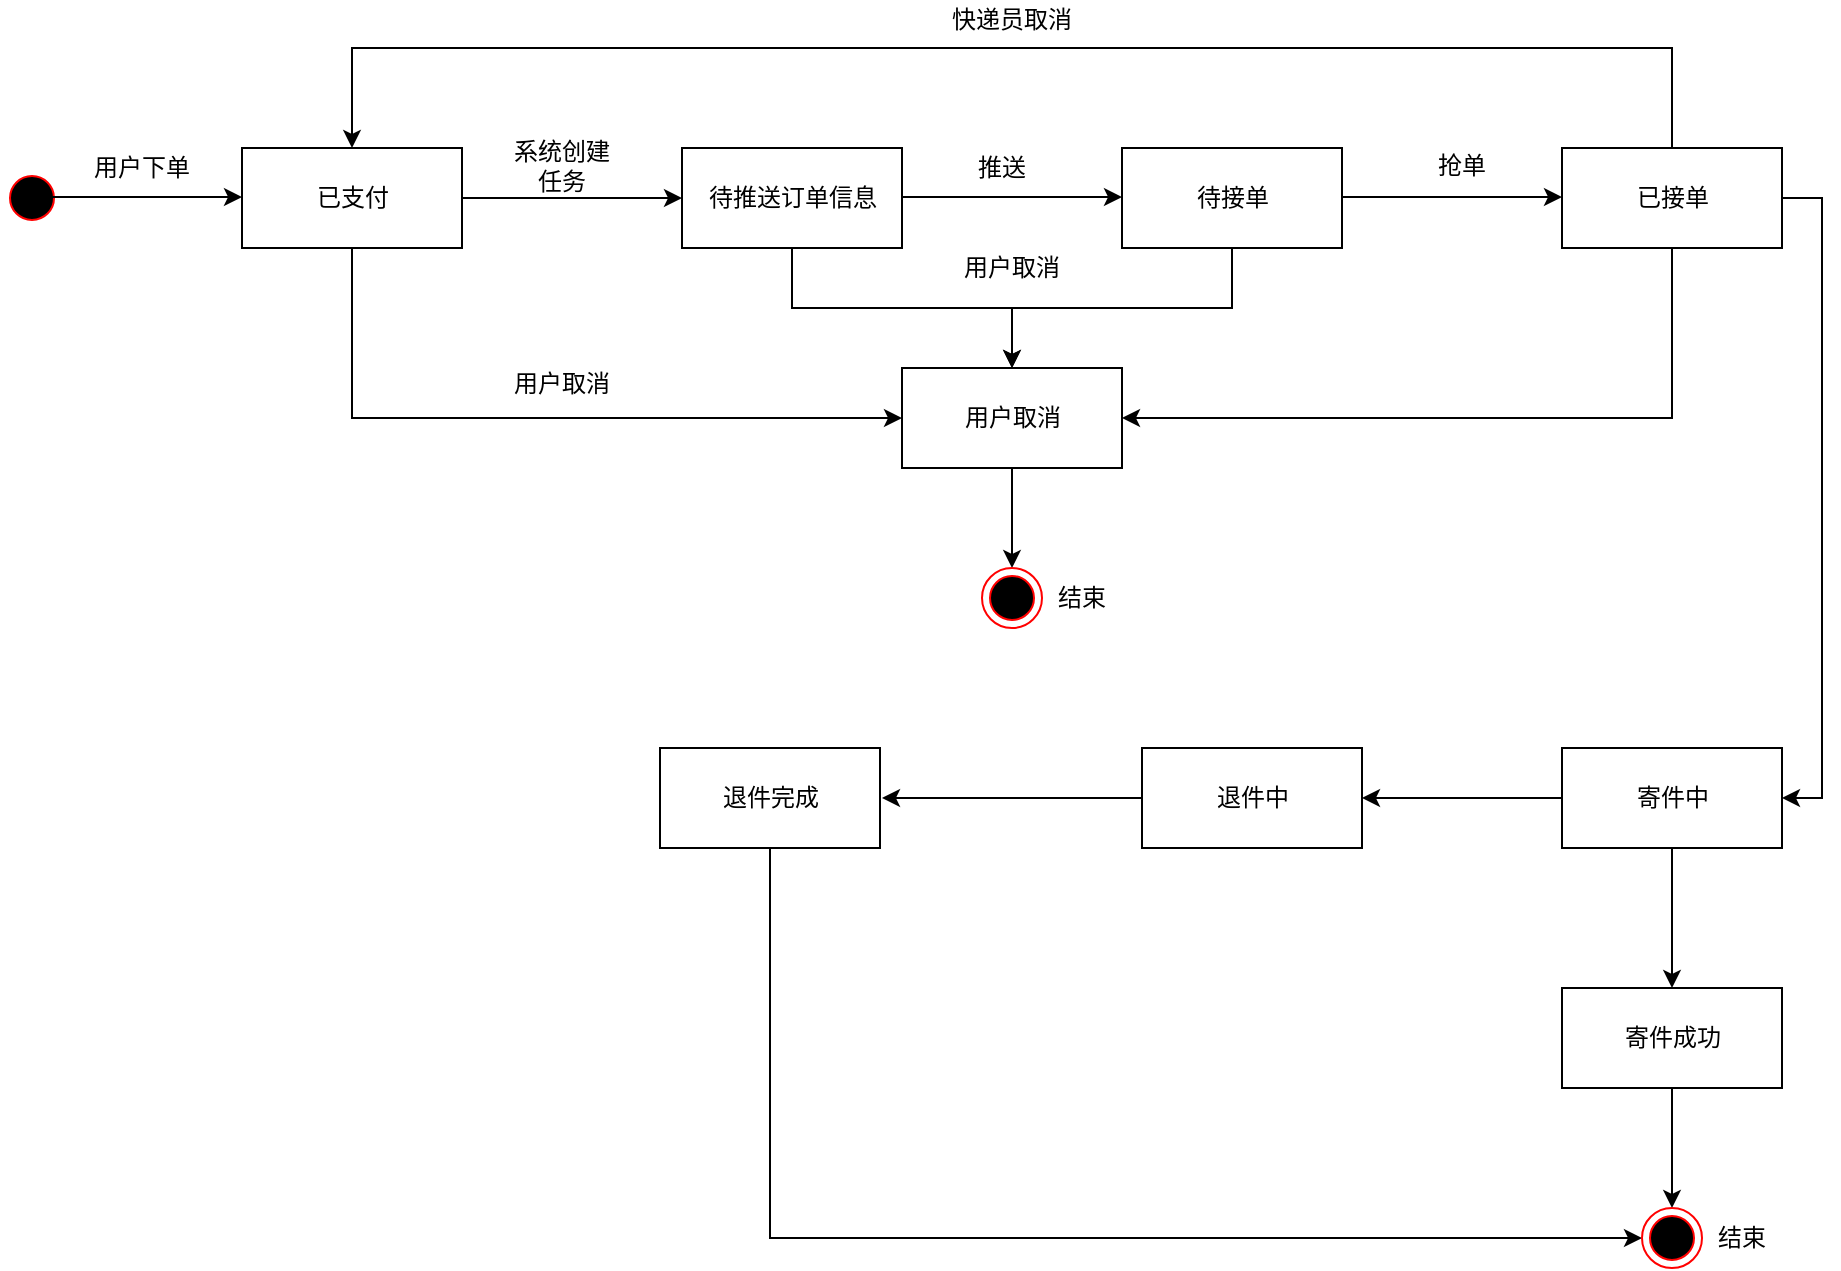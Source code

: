 <mxfile version="14.2.9" type="github">
  <diagram id="0HUq5OSSfQFf98RePbkd" name="第 1 页">
    <mxGraphModel dx="740" dy="490" grid="1" gridSize="10" guides="1" tooltips="1" connect="1" arrows="1" fold="1" page="1" pageScale="1" pageWidth="827" pageHeight="1169" math="0" shadow="0">
      <root>
        <mxCell id="0" />
        <mxCell id="1" parent="0" />
        <mxCell id="m1J_qlZTNVkyLebTVixf-1" value="" style="ellipse;html=1;shape=startState;fillColor=#000000;strokeColor=#ff0000;" vertex="1" parent="1">
          <mxGeometry x="30" y="180" width="30" height="30" as="geometry" />
        </mxCell>
        <mxCell id="m1J_qlZTNVkyLebTVixf-9" style="edgeStyle=orthogonalEdgeStyle;rounded=0;orthogonalLoop=1;jettySize=auto;html=1;exitX=1;exitY=0.5;exitDx=0;exitDy=0;entryX=0;entryY=0.5;entryDx=0;entryDy=0;" edge="1" parent="1" source="m1J_qlZTNVkyLebTVixf-3" target="m1J_qlZTNVkyLebTVixf-6">
          <mxGeometry relative="1" as="geometry" />
        </mxCell>
        <mxCell id="m1J_qlZTNVkyLebTVixf-23" style="edgeStyle=orthogonalEdgeStyle;rounded=0;orthogonalLoop=1;jettySize=auto;html=1;exitX=0.5;exitY=1;exitDx=0;exitDy=0;entryX=0;entryY=0.5;entryDx=0;entryDy=0;" edge="1" parent="1" source="m1J_qlZTNVkyLebTVixf-3" target="m1J_qlZTNVkyLebTVixf-22">
          <mxGeometry relative="1" as="geometry" />
        </mxCell>
        <mxCell id="m1J_qlZTNVkyLebTVixf-3" value="已支付" style="html=1;" vertex="1" parent="1">
          <mxGeometry x="150" y="170" width="110" height="50" as="geometry" />
        </mxCell>
        <mxCell id="m1J_qlZTNVkyLebTVixf-4" value="用户下单" style="text;html=1;strokeColor=none;fillColor=none;align=center;verticalAlign=middle;whiteSpace=wrap;rounded=0;" vertex="1" parent="1">
          <mxGeometry x="70" y="170" width="60" height="20" as="geometry" />
        </mxCell>
        <mxCell id="m1J_qlZTNVkyLebTVixf-25" style="edgeStyle=orthogonalEdgeStyle;rounded=0;orthogonalLoop=1;jettySize=auto;html=1;exitX=0.5;exitY=1;exitDx=0;exitDy=0;" edge="1" parent="1" source="m1J_qlZTNVkyLebTVixf-6" target="m1J_qlZTNVkyLebTVixf-22">
          <mxGeometry relative="1" as="geometry" />
        </mxCell>
        <mxCell id="m1J_qlZTNVkyLebTVixf-6" value="待推送订单信息" style="html=1;" vertex="1" parent="1">
          <mxGeometry x="370" y="170" width="110" height="50" as="geometry" />
        </mxCell>
        <mxCell id="m1J_qlZTNVkyLebTVixf-10" style="edgeStyle=orthogonalEdgeStyle;rounded=0;orthogonalLoop=1;jettySize=auto;html=1;exitX=1;exitY=0.5;exitDx=0;exitDy=0;entryX=0;entryY=0.5;entryDx=0;entryDy=0;" edge="1" parent="1">
          <mxGeometry relative="1" as="geometry">
            <mxPoint x="40" y="194.5" as="sourcePoint" />
            <mxPoint x="150" y="194.5" as="targetPoint" />
          </mxGeometry>
        </mxCell>
        <mxCell id="m1J_qlZTNVkyLebTVixf-11" value="系统创建任务" style="text;html=1;strokeColor=none;fillColor=none;align=center;verticalAlign=middle;whiteSpace=wrap;rounded=0;" vertex="1" parent="1">
          <mxGeometry x="280" y="169" width="60" height="20" as="geometry" />
        </mxCell>
        <mxCell id="m1J_qlZTNVkyLebTVixf-26" style="edgeStyle=orthogonalEdgeStyle;rounded=0;orthogonalLoop=1;jettySize=auto;html=1;exitX=0.5;exitY=1;exitDx=0;exitDy=0;" edge="1" parent="1" source="m1J_qlZTNVkyLebTVixf-12" target="m1J_qlZTNVkyLebTVixf-22">
          <mxGeometry relative="1" as="geometry" />
        </mxCell>
        <mxCell id="m1J_qlZTNVkyLebTVixf-12" value="待接单" style="html=1;" vertex="1" parent="1">
          <mxGeometry x="590" y="170" width="110" height="50" as="geometry" />
        </mxCell>
        <mxCell id="m1J_qlZTNVkyLebTVixf-13" style="edgeStyle=orthogonalEdgeStyle;rounded=0;orthogonalLoop=1;jettySize=auto;html=1;exitX=1;exitY=0.5;exitDx=0;exitDy=0;entryX=0;entryY=0.5;entryDx=0;entryDy=0;" edge="1" parent="1">
          <mxGeometry relative="1" as="geometry">
            <mxPoint x="480" y="194.5" as="sourcePoint" />
            <mxPoint x="590" y="194.5" as="targetPoint" />
          </mxGeometry>
        </mxCell>
        <mxCell id="m1J_qlZTNVkyLebTVixf-14" value="推送" style="text;html=1;strokeColor=none;fillColor=none;align=center;verticalAlign=middle;whiteSpace=wrap;rounded=0;" vertex="1" parent="1">
          <mxGeometry x="500" y="170" width="60" height="20" as="geometry" />
        </mxCell>
        <mxCell id="m1J_qlZTNVkyLebTVixf-16" style="edgeStyle=orthogonalEdgeStyle;rounded=0;orthogonalLoop=1;jettySize=auto;html=1;exitX=0.5;exitY=0;exitDx=0;exitDy=0;entryX=0.5;entryY=0;entryDx=0;entryDy=0;" edge="1" parent="1" source="m1J_qlZTNVkyLebTVixf-15" target="m1J_qlZTNVkyLebTVixf-3">
          <mxGeometry relative="1" as="geometry">
            <Array as="points">
              <mxPoint x="865" y="120" />
              <mxPoint x="205" y="120" />
            </Array>
          </mxGeometry>
        </mxCell>
        <mxCell id="m1J_qlZTNVkyLebTVixf-21" style="edgeStyle=orthogonalEdgeStyle;rounded=0;orthogonalLoop=1;jettySize=auto;html=1;exitX=1;exitY=0.5;exitDx=0;exitDy=0;entryX=1;entryY=0.5;entryDx=0;entryDy=0;" edge="1" parent="1" source="m1J_qlZTNVkyLebTVixf-15" target="m1J_qlZTNVkyLebTVixf-20">
          <mxGeometry relative="1" as="geometry" />
        </mxCell>
        <mxCell id="m1J_qlZTNVkyLebTVixf-28" style="edgeStyle=orthogonalEdgeStyle;rounded=0;orthogonalLoop=1;jettySize=auto;html=1;exitX=0.5;exitY=1;exitDx=0;exitDy=0;entryX=1;entryY=0.5;entryDx=0;entryDy=0;" edge="1" parent="1" source="m1J_qlZTNVkyLebTVixf-15" target="m1J_qlZTNVkyLebTVixf-22">
          <mxGeometry relative="1" as="geometry" />
        </mxCell>
        <mxCell id="m1J_qlZTNVkyLebTVixf-15" value="已接单" style="html=1;" vertex="1" parent="1">
          <mxGeometry x="810" y="170" width="110" height="50" as="geometry" />
        </mxCell>
        <mxCell id="m1J_qlZTNVkyLebTVixf-17" value="快递员取消" style="text;html=1;strokeColor=none;fillColor=none;align=center;verticalAlign=middle;whiteSpace=wrap;rounded=0;" vertex="1" parent="1">
          <mxGeometry x="490" y="96" width="90" height="20" as="geometry" />
        </mxCell>
        <mxCell id="m1J_qlZTNVkyLebTVixf-18" style="edgeStyle=orthogonalEdgeStyle;rounded=0;orthogonalLoop=1;jettySize=auto;html=1;exitX=1;exitY=0.5;exitDx=0;exitDy=0;entryX=0;entryY=0.5;entryDx=0;entryDy=0;" edge="1" parent="1">
          <mxGeometry relative="1" as="geometry">
            <mxPoint x="700" y="194.5" as="sourcePoint" />
            <mxPoint x="810" y="194.5" as="targetPoint" />
          </mxGeometry>
        </mxCell>
        <mxCell id="m1J_qlZTNVkyLebTVixf-19" value="抢单" style="text;html=1;strokeColor=none;fillColor=none;align=center;verticalAlign=middle;whiteSpace=wrap;rounded=0;" vertex="1" parent="1">
          <mxGeometry x="730" y="169" width="60" height="20" as="geometry" />
        </mxCell>
        <mxCell id="m1J_qlZTNVkyLebTVixf-34" style="edgeStyle=orthogonalEdgeStyle;rounded=0;orthogonalLoop=1;jettySize=auto;html=1;exitX=0;exitY=0.5;exitDx=0;exitDy=0;entryX=1;entryY=0.5;entryDx=0;entryDy=0;" edge="1" parent="1" source="m1J_qlZTNVkyLebTVixf-20" target="m1J_qlZTNVkyLebTVixf-32">
          <mxGeometry relative="1" as="geometry" />
        </mxCell>
        <mxCell id="m1J_qlZTNVkyLebTVixf-37" style="edgeStyle=orthogonalEdgeStyle;rounded=0;orthogonalLoop=1;jettySize=auto;html=1;exitX=0.5;exitY=1;exitDx=0;exitDy=0;entryX=0.5;entryY=0;entryDx=0;entryDy=0;" edge="1" parent="1" source="m1J_qlZTNVkyLebTVixf-20" target="m1J_qlZTNVkyLebTVixf-36">
          <mxGeometry relative="1" as="geometry" />
        </mxCell>
        <mxCell id="m1J_qlZTNVkyLebTVixf-20" value="寄件中" style="html=1;" vertex="1" parent="1">
          <mxGeometry x="810" y="470" width="110" height="50" as="geometry" />
        </mxCell>
        <mxCell id="m1J_qlZTNVkyLebTVixf-30" style="edgeStyle=orthogonalEdgeStyle;rounded=0;orthogonalLoop=1;jettySize=auto;html=1;exitX=0.5;exitY=1;exitDx=0;exitDy=0;entryX=0.5;entryY=0;entryDx=0;entryDy=0;" edge="1" parent="1" source="m1J_qlZTNVkyLebTVixf-22" target="m1J_qlZTNVkyLebTVixf-29">
          <mxGeometry relative="1" as="geometry" />
        </mxCell>
        <mxCell id="m1J_qlZTNVkyLebTVixf-22" value="用户取消" style="html=1;" vertex="1" parent="1">
          <mxGeometry x="480" y="280" width="110" height="50" as="geometry" />
        </mxCell>
        <mxCell id="m1J_qlZTNVkyLebTVixf-24" value="用户取消" style="text;html=1;strokeColor=none;fillColor=none;align=center;verticalAlign=middle;whiteSpace=wrap;rounded=0;" vertex="1" parent="1">
          <mxGeometry x="280" y="278" width="60" height="20" as="geometry" />
        </mxCell>
        <mxCell id="m1J_qlZTNVkyLebTVixf-27" value="用户取消" style="text;html=1;strokeColor=none;fillColor=none;align=center;verticalAlign=middle;whiteSpace=wrap;rounded=0;" vertex="1" parent="1">
          <mxGeometry x="505" y="220" width="60" height="20" as="geometry" />
        </mxCell>
        <mxCell id="m1J_qlZTNVkyLebTVixf-29" value="" style="ellipse;html=1;shape=endState;fillColor=#000000;strokeColor=#ff0000;" vertex="1" parent="1">
          <mxGeometry x="520" y="380" width="30" height="30" as="geometry" />
        </mxCell>
        <mxCell id="m1J_qlZTNVkyLebTVixf-31" value="结束" style="text;html=1;strokeColor=none;fillColor=none;align=center;verticalAlign=middle;whiteSpace=wrap;rounded=0;" vertex="1" parent="1">
          <mxGeometry x="540" y="385" width="60" height="20" as="geometry" />
        </mxCell>
        <mxCell id="m1J_qlZTNVkyLebTVixf-35" style="edgeStyle=orthogonalEdgeStyle;rounded=0;orthogonalLoop=1;jettySize=auto;html=1;exitX=0;exitY=0.5;exitDx=0;exitDy=0;" edge="1" parent="1" source="m1J_qlZTNVkyLebTVixf-32">
          <mxGeometry relative="1" as="geometry">
            <mxPoint x="470" y="495" as="targetPoint" />
          </mxGeometry>
        </mxCell>
        <mxCell id="m1J_qlZTNVkyLebTVixf-32" value="退件中" style="html=1;" vertex="1" parent="1">
          <mxGeometry x="600" y="470" width="110" height="50" as="geometry" />
        </mxCell>
        <mxCell id="m1J_qlZTNVkyLebTVixf-41" style="edgeStyle=orthogonalEdgeStyle;rounded=0;orthogonalLoop=1;jettySize=auto;html=1;exitX=0.5;exitY=1;exitDx=0;exitDy=0;entryX=0;entryY=0.5;entryDx=0;entryDy=0;" edge="1" parent="1" source="m1J_qlZTNVkyLebTVixf-33" target="m1J_qlZTNVkyLebTVixf-38">
          <mxGeometry relative="1" as="geometry" />
        </mxCell>
        <mxCell id="m1J_qlZTNVkyLebTVixf-33" value="退件完成" style="html=1;" vertex="1" parent="1">
          <mxGeometry x="359" y="470" width="110" height="50" as="geometry" />
        </mxCell>
        <mxCell id="m1J_qlZTNVkyLebTVixf-39" style="edgeStyle=orthogonalEdgeStyle;rounded=0;orthogonalLoop=1;jettySize=auto;html=1;exitX=0.5;exitY=1;exitDx=0;exitDy=0;entryX=0.5;entryY=0;entryDx=0;entryDy=0;" edge="1" parent="1" source="m1J_qlZTNVkyLebTVixf-36" target="m1J_qlZTNVkyLebTVixf-38">
          <mxGeometry relative="1" as="geometry" />
        </mxCell>
        <mxCell id="m1J_qlZTNVkyLebTVixf-36" value="寄件成功" style="html=1;" vertex="1" parent="1">
          <mxGeometry x="810" y="590" width="110" height="50" as="geometry" />
        </mxCell>
        <mxCell id="m1J_qlZTNVkyLebTVixf-38" value="" style="ellipse;html=1;shape=endState;fillColor=#000000;strokeColor=#ff0000;" vertex="1" parent="1">
          <mxGeometry x="850" y="700" width="30" height="30" as="geometry" />
        </mxCell>
        <mxCell id="m1J_qlZTNVkyLebTVixf-40" value="结束" style="text;html=1;strokeColor=none;fillColor=none;align=center;verticalAlign=middle;whiteSpace=wrap;rounded=0;" vertex="1" parent="1">
          <mxGeometry x="870" y="705" width="60" height="20" as="geometry" />
        </mxCell>
      </root>
    </mxGraphModel>
  </diagram>
</mxfile>
